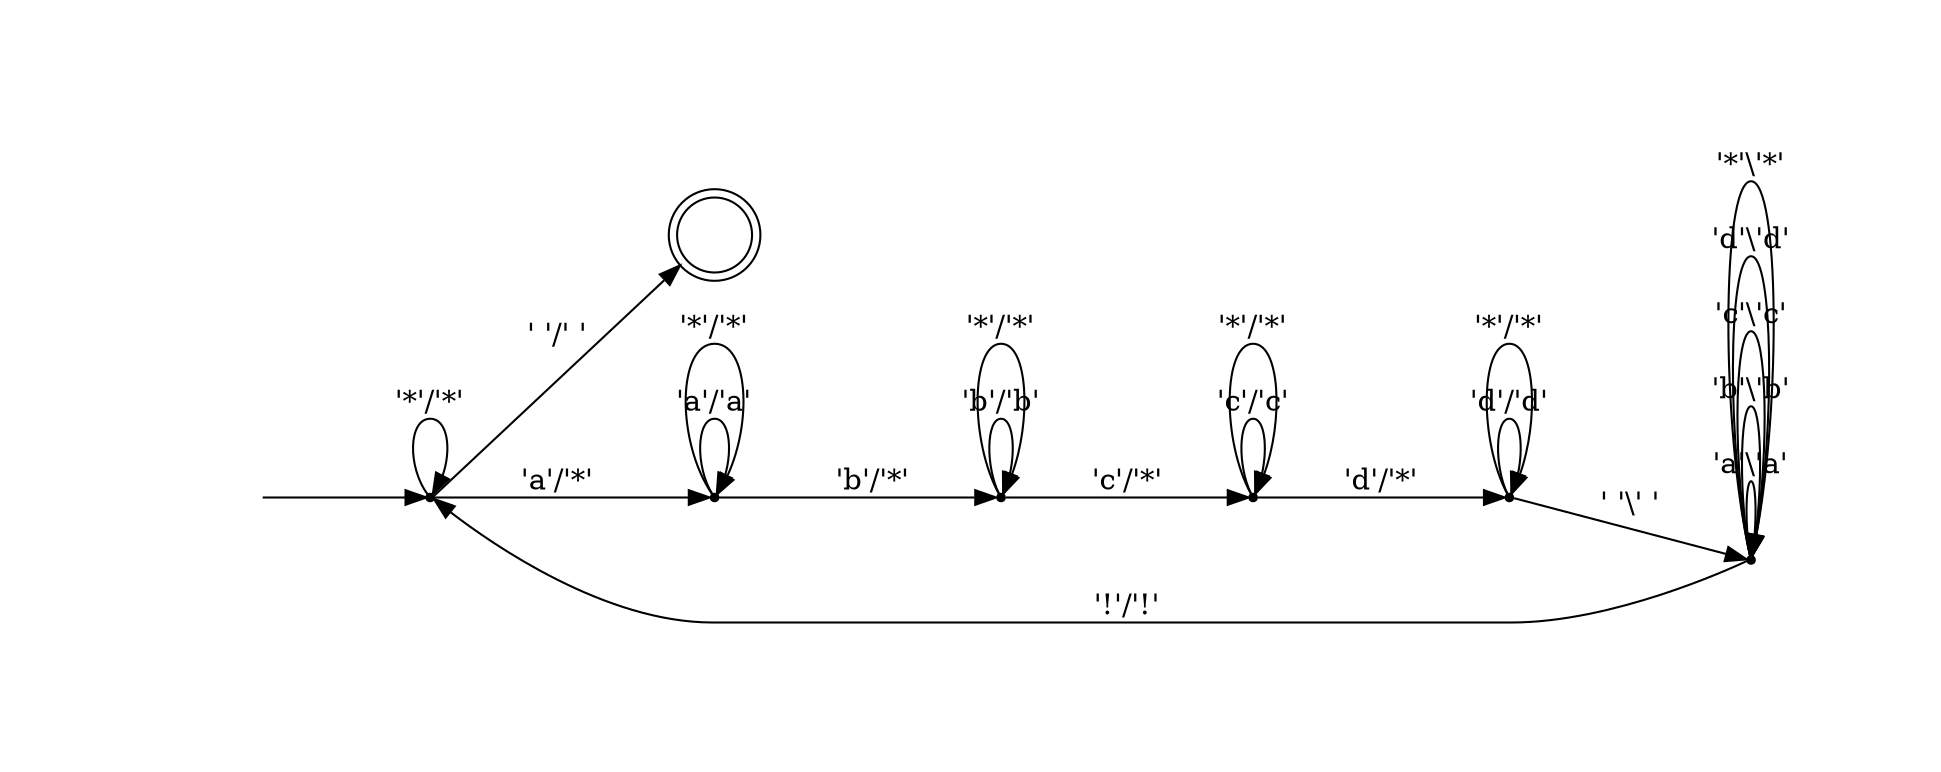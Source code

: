 digraph pda {
graph [pad="1", nodesep=".5", ranksep="1"];
rankdir = LR;
hidden [shape = plaintext, label = ""];
node [shape = doublecircle];
7 [label = ""];
node [shape = point];
hidden -> 1;
1 -> 7 [label = "' '/' '"];
1 -> 1 [label = "'*'/'*'"];
1 -> 2 [label = "'a'/'*'"];
2 -> 2 [label = "'a'/'a'"];
2 -> 2 [label = "'*'/'*'"];
2 -> 3 [label = "'b'/'*'"];
3 -> 3 [label = "'b'/'b'"];
3 -> 3 [label = "'*'/'*'"];
3 -> 4 [label = "'c'/'*'"];
4 -> 4 [label = "'c'/'c'"];
4 -> 4 [label = "'*'/'*'"];
4 -> 5 [label = "'d'/'*'"];
5 -> 5 [label = "'d'/'d'"];
5 -> 5 [label = "'*'/'*'"];
5 -> 6 [label = "' '\\' '"];
6 -> 6 [label = "'a'\\'a'"];
6 -> 6 [label = "'b'\\'b'"];
6 -> 6 [label = "'c'\\'c'"];
6 -> 6 [label = "'d'\\'d'"];
6 -> 6 [label = "'*'\\'*'"];
6 -> 1 [label = "'!'/'!'"];
}
